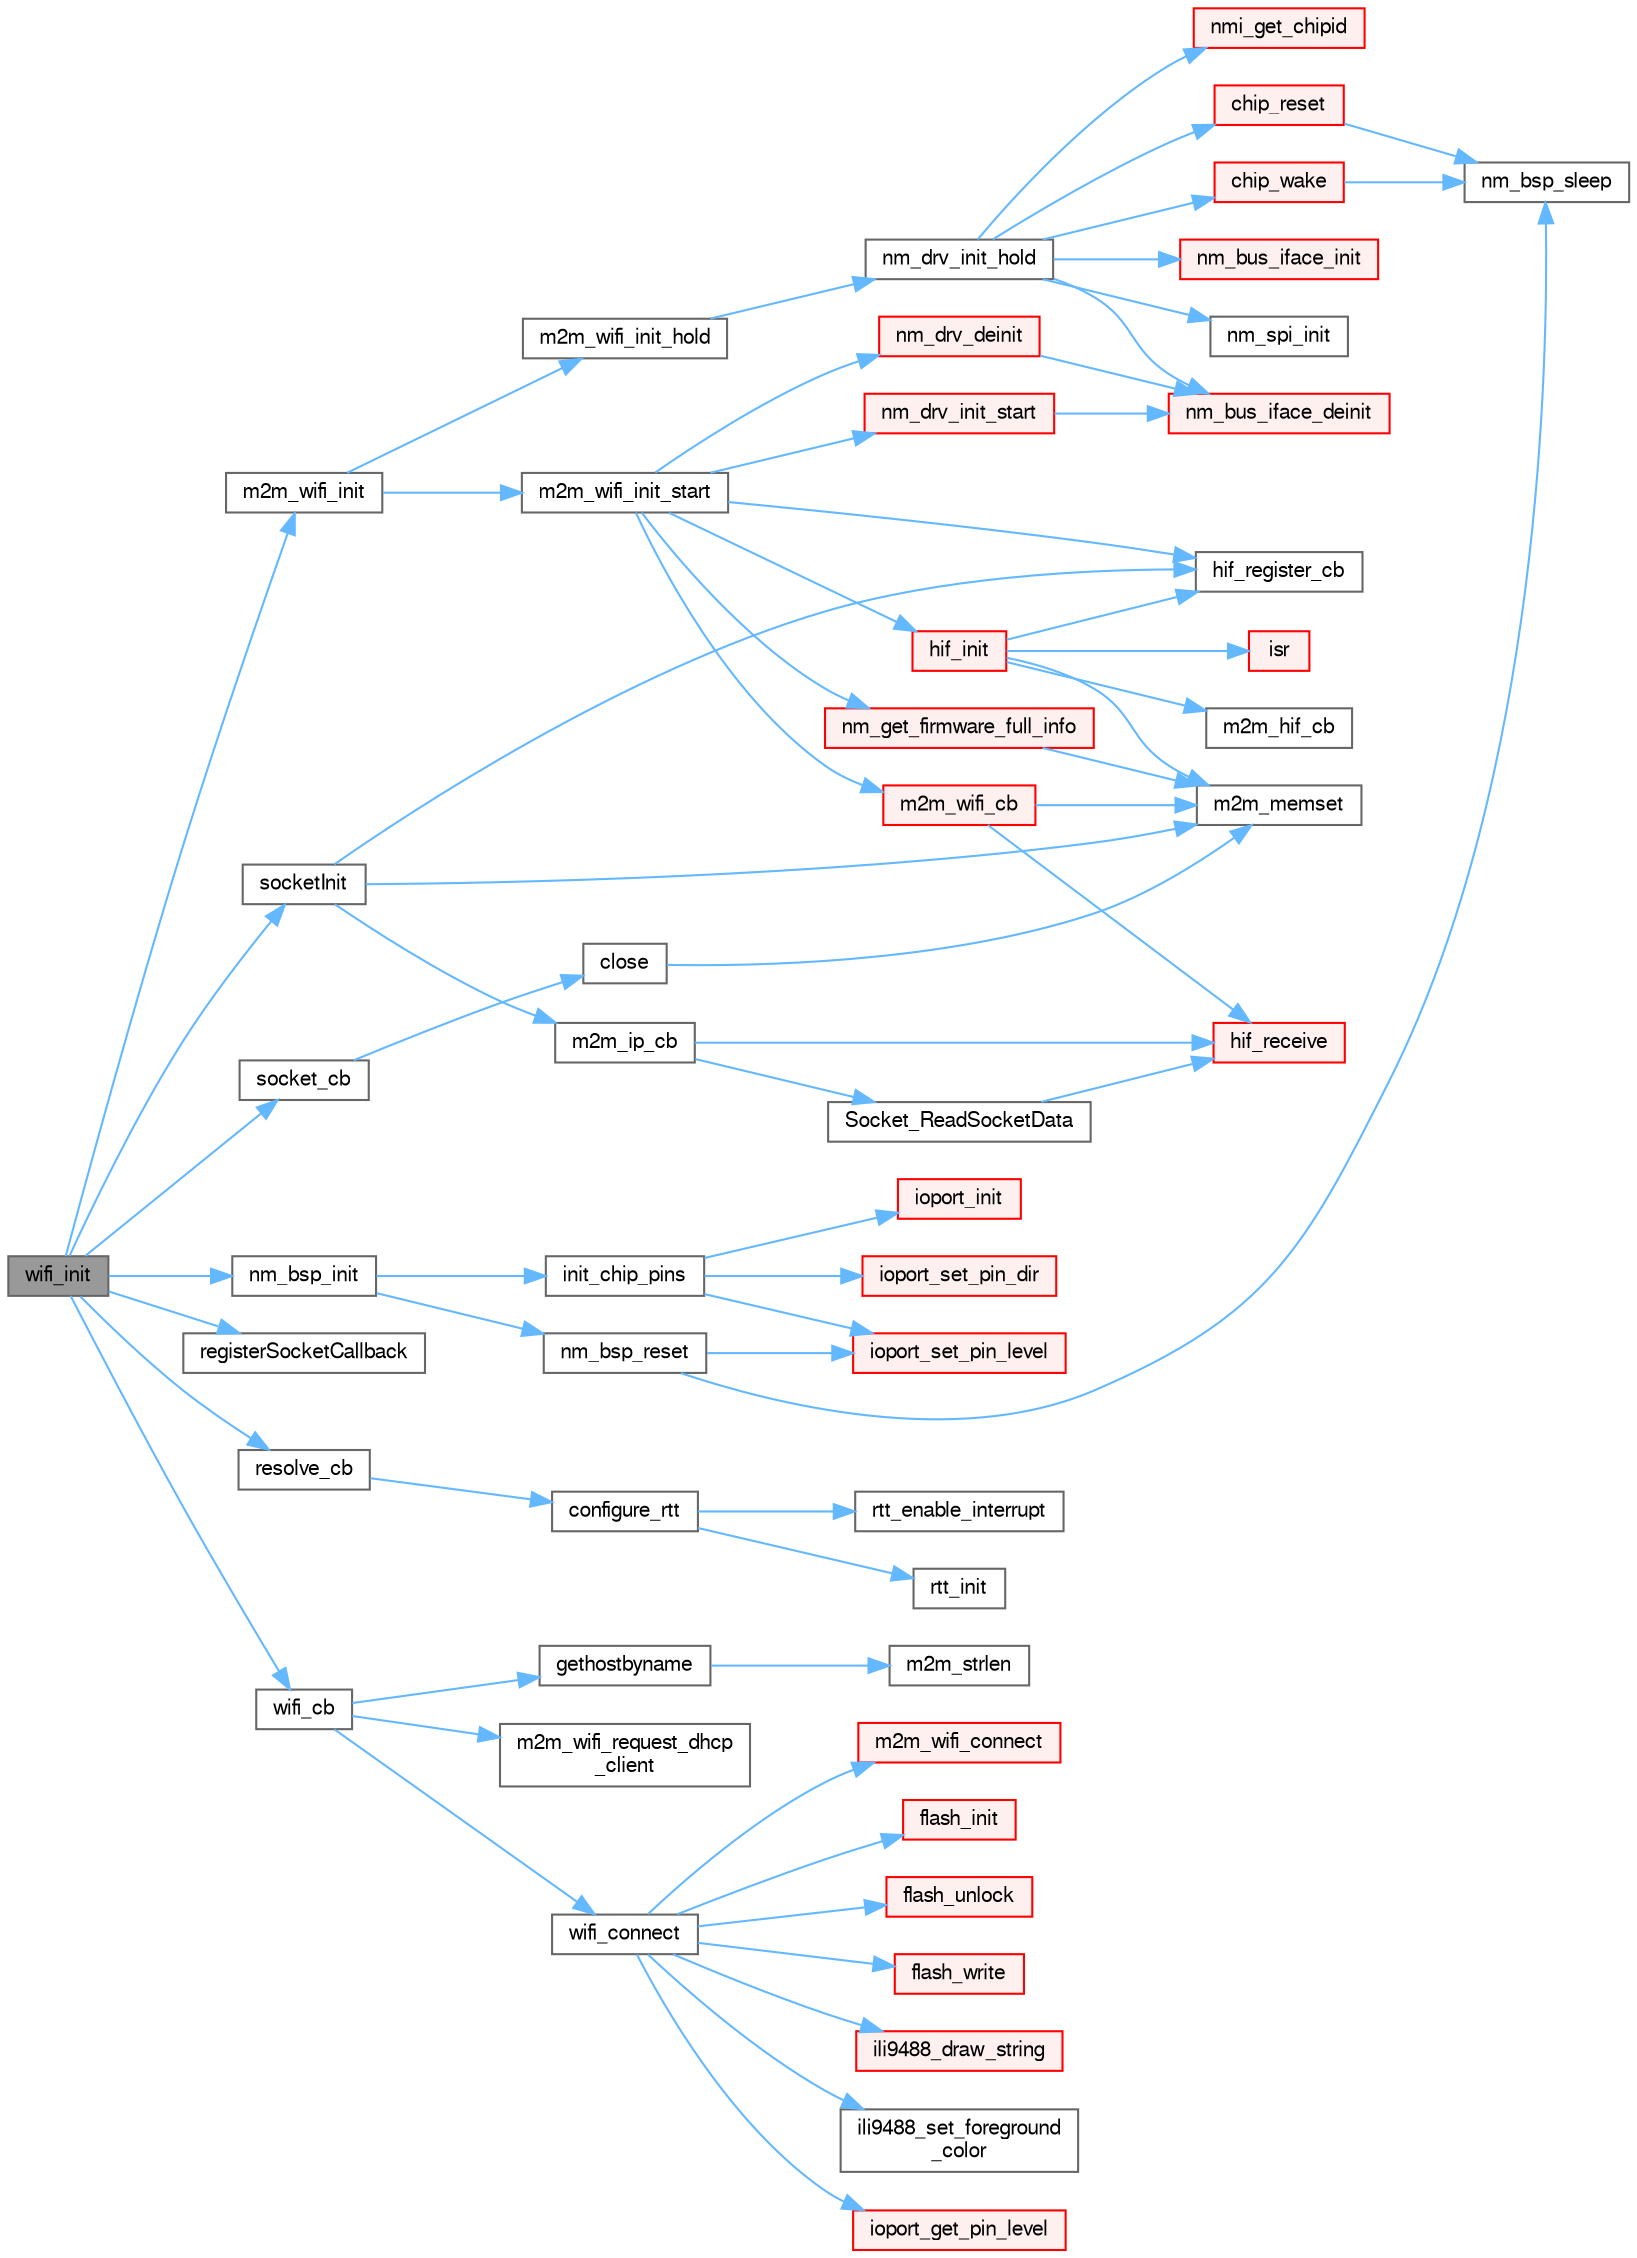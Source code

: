 digraph "wifi_init"
{
 // LATEX_PDF_SIZE
  bgcolor="transparent";
  edge [fontname=FreeSans,fontsize=10,labelfontname=FreeSans,labelfontsize=10];
  node [fontname=FreeSans,fontsize=10,shape=box,height=0.2,width=0.4];
  rankdir="LR";
  Node1 [label="wifi_init",height=0.2,width=0.4,color="gray40", fillcolor="grey60", style="filled", fontcolor="black",tooltip=" "];
  Node1 -> Node2 [color="steelblue1",style="solid"];
  Node2 [label="m2m_wifi_init",height=0.2,width=0.4,color="grey40", fillcolor="white", style="filled",URL="$group___w_l_a_n_i_n_i_t.html#ga73c734812e844d96d860c4e93e9daf35",tooltip="Synchronous API to initialize the WINC driver."];
  Node2 -> Node3 [color="steelblue1",style="solid"];
  Node3 [label="m2m_wifi_init_hold",height=0.2,width=0.4,color="grey40", fillcolor="white", style="filled",URL="$group___w_l_a_n_i_n_i_t.html#gad5a28981a30a86ff934c36276e6c406a",tooltip="First part of m2m_wifi_init, up to the point of initializing SPI for flash access."];
  Node3 -> Node4 [color="steelblue1",style="solid"];
  Node4 [label="nm_drv_init_hold",height=0.2,width=0.4,color="grey40", fillcolor="white", style="filled",URL="$nmdrv_8c.html#a221982f7720b56973f8d52a97eff6f6a",tooltip=" "];
  Node4 -> Node5 [color="steelblue1",style="solid"];
  Node5 [label="chip_reset",height=0.2,width=0.4,color="red", fillcolor="#FFF0F0", style="filled",URL="$nmasic_8c.html#a6a4516bd3101cf65fa64750b98a9a9b9",tooltip=" "];
  Node5 -> Node6 [color="steelblue1",style="solid"];
  Node6 [label="nm_bsp_sleep",height=0.2,width=0.4,color="grey40", fillcolor="white", style="filled",URL="$group___nm_bsp_sleep_fn.html#gadbf38ddf0138d8e0a4e4720909a7b081",tooltip="Used to put the host to sleep for the specified duration (in milliseconds). Forcing the host to sleep..."];
  Node4 -> Node19 [color="steelblue1",style="solid"];
  Node19 [label="chip_wake",height=0.2,width=0.4,color="red", fillcolor="#FFF0F0", style="filled",URL="$nmasic_8c.html#abe05d6f4afa80ace3bd105d63dceda52",tooltip=" "];
  Node19 -> Node6 [color="steelblue1",style="solid"];
  Node4 -> Node26 [color="steelblue1",style="solid"];
  Node26 [label="nm_bus_iface_deinit",height=0.2,width=0.4,color="red", fillcolor="#FFF0F0", style="filled",URL="$nmbus_8c.html#afd8c7289de1cbf00464909c5c491b088",tooltip="Deinitialize bus interface."];
  Node4 -> Node35 [color="steelblue1",style="solid"];
  Node35 [label="nm_bus_iface_init",height=0.2,width=0.4,color="red", fillcolor="#FFF0F0", style="filled",URL="$nmbus_8c.html#aaafc1bd52ccd798c512173f18543b966",tooltip=" "];
  Node4 -> Node68 [color="steelblue1",style="solid"];
  Node68 [label="nm_spi_init",height=0.2,width=0.4,color="grey40", fillcolor="white", style="filled",URL="$nmspi_8h.html#ad47b5973430e547dd904b98a542b9ece",tooltip="Initialize the SPI."];
  Node4 -> Node69 [color="steelblue1",style="solid"];
  Node69 [label="nmi_get_chipid",height=0.2,width=0.4,color="red", fillcolor="#FFF0F0", style="filled",URL="$nmasic_8c.html#a2325ac5878275e4ca3f99675cf78be72",tooltip=" "];
  Node2 -> Node70 [color="steelblue1",style="solid"];
  Node70 [label="m2m_wifi_init_start",height=0.2,width=0.4,color="grey40", fillcolor="white", style="filled",URL="$group___w_l_a_n_i_n_i_t.html#gaaa336caab8c839a8348901e63f9a1b38",tooltip="Second part of m2m_wifi_init, continuing from where m2m_wifi_init_hold left off."];
  Node70 -> Node71 [color="steelblue1",style="solid"];
  Node71 [label="hif_init",height=0.2,width=0.4,color="red", fillcolor="#FFF0F0", style="filled",URL="$m2m__hif_8c.html#acf3e2097e5a37d69e851250de3012de6",tooltip="To initialize HIF layer."];
  Node71 -> Node72 [color="steelblue1",style="solid"];
  Node72 [label="hif_register_cb",height=0.2,width=0.4,color="grey40", fillcolor="white", style="filled",URL="$m2m__hif_8c.html#a63f14be680fcf28f96912ee6e6f28be9",tooltip=" "];
  Node71 -> Node73 [color="steelblue1",style="solid"];
  Node73 [label="isr",height=0.2,width=0.4,color="red", fillcolor="#FFF0F0", style="filled",URL="$m2m__hif_8c.html#ad3c50b24a4b59659a8219108a080c7cc",tooltip=" "];
  Node71 -> Node78 [color="steelblue1",style="solid"];
  Node78 [label="m2m_hif_cb",height=0.2,width=0.4,color="grey40", fillcolor="white", style="filled",URL="$m2m__hif_8c.html#a249ad005eef934adc3f27e76f1ed3f5b",tooltip="WiFi call back function."];
  Node71 -> Node79 [color="steelblue1",style="solid"];
  Node79 [label="m2m_memset",height=0.2,width=0.4,color="grey40", fillcolor="white", style="filled",URL="$group___c_o_m_m_o_n_a_p_i.html#ga245e71a174d65f12926883f76752df93",tooltip="Set specified number of data bytes in specified data buffer to specified value."];
  Node70 -> Node72 [color="steelblue1",style="solid"];
  Node70 -> Node92 [color="steelblue1",style="solid"];
  Node92 [label="m2m_wifi_cb",height=0.2,width=0.4,color="red", fillcolor="#FFF0F0", style="filled",URL="$group__winc1500__group.html#ga2116716272ed67157128a6d0a58c1750",tooltip=" "];
  Node92 -> Node93 [color="steelblue1",style="solid"];
  Node93 [label="hif_receive",height=0.2,width=0.4,color="red", fillcolor="#FFF0F0", style="filled",URL="$m2m__hif_8c.html#a8170ed0e1b42ae496c6126a254457006",tooltip=" "];
  Node92 -> Node79 [color="steelblue1",style="solid"];
  Node70 -> Node100 [color="steelblue1",style="solid"];
  Node100 [label="nm_drv_deinit",height=0.2,width=0.4,color="red", fillcolor="#FFF0F0", style="filled",URL="$nmdrv_8c.html#a444c8058e44c2381fcceac93a5f53a3c",tooltip=" "];
  Node100 -> Node26 [color="steelblue1",style="solid"];
  Node70 -> Node110 [color="steelblue1",style="solid"];
  Node110 [label="nm_drv_init_start",height=0.2,width=0.4,color="red", fillcolor="#FFF0F0", style="filled",URL="$nmdrv_8c.html#a251e8bf1913f13cc0422ac5a2d84f241",tooltip=" "];
  Node110 -> Node26 [color="steelblue1",style="solid"];
  Node70 -> Node115 [color="steelblue1",style="solid"];
  Node115 [label="nm_get_firmware_full_info",height=0.2,width=0.4,color="red", fillcolor="#FFF0F0", style="filled",URL="$nmdrv_8c.html#ac9bdfec3fb8cbc8f088373ec2e4bead8",tooltip="Get Firmware version info."];
  Node115 -> Node79 [color="steelblue1",style="solid"];
  Node1 -> Node116 [color="steelblue1",style="solid"];
  Node116 [label="nm_bsp_init",height=0.2,width=0.4,color="grey40", fillcolor="white", style="filled",URL="$group___nm_bsp_init_fn.html#ga91533a50cf3da832110a746b4a57789e",tooltip="This function is used to initialize the Board Support Package (BSP) in order to prepare the WINC befo..."];
  Node116 -> Node117 [color="steelblue1",style="solid"];
  Node117 [label="init_chip_pins",height=0.2,width=0.4,color="grey40", fillcolor="white", style="filled",URL="$nm__bsp__same70_8c.html#a35b8122ba907d2c6c8aaa450e3d13842",tooltip=" "];
  Node117 -> Node118 [color="steelblue1",style="solid"];
  Node118 [label="ioport_init",height=0.2,width=0.4,color="red", fillcolor="#FFF0F0", style="filled",URL="$group__ioport__group.html#ga514c0fcce7d55e3211eaa67481103adc",tooltip="Initializes the IOPORT service, ready for use."];
  Node117 -> Node28 [color="steelblue1",style="solid"];
  Node28 [label="ioport_set_pin_dir",height=0.2,width=0.4,color="red", fillcolor="#FFF0F0", style="filled",URL="$group__ioport__group.html#ga2d3cad38c936cf010569927289262350",tooltip="Set direction for a single IOPORT pin."];
  Node117 -> Node47 [color="steelblue1",style="solid"];
  Node47 [label="ioport_set_pin_level",height=0.2,width=0.4,color="red", fillcolor="#FFF0F0", style="filled",URL="$group__ioport__group.html#ga4a68c82ba7e071467418ced856559035",tooltip="Set an IOPORT pin to a specified logical value."];
  Node116 -> Node46 [color="steelblue1",style="solid"];
  Node46 [label="nm_bsp_reset",height=0.2,width=0.4,color="grey40", fillcolor="white", style="filled",URL="$group___nm_bsp_reset_fn.html#ga3e540428a9246a27c61999ecb7e13d05",tooltip="Reset WINC1500 SoC by setting CHIP_EN and RESET_N signals low, CHIP_EN high then RESET_N high."];
  Node46 -> Node47 [color="steelblue1",style="solid"];
  Node46 -> Node6 [color="steelblue1",style="solid"];
  Node1 -> Node120 [color="steelblue1",style="solid"];
  Node120 [label="registerSocketCallback",height=0.2,width=0.4,color="grey40", fillcolor="white", style="filled",URL="$group___socket_callback_fn.html#gaeb6be6be9f2cbaf61d3b27c8300b3677",tooltip=" "];
  Node1 -> Node121 [color="steelblue1",style="solid"];
  Node121 [label="resolve_cb",height=0.2,width=0.4,color="grey40", fillcolor="white", style="filled",URL="$main_8c.html#a3dd408d4eb8f3ef16a9e2f635c38022f",tooltip="Callback function of IP address."];
  Node121 -> Node122 [color="steelblue1",style="solid"];
  Node122 [label="configure_rtt",height=0.2,width=0.4,color="grey40", fillcolor="white", style="filled",URL="$main_8c.html#a2735e2c909c467cb64855e0db6e55ed1",tooltip="RTT configuration function."];
  Node122 -> Node123 [color="steelblue1",style="solid"];
  Node123 [label="rtt_enable_interrupt",height=0.2,width=0.4,color="grey40", fillcolor="white", style="filled",URL="$group__sam__drivers__rtt__group.html#gad5a64fb1fa7aa40c542bb1e529efee3a",tooltip="Enable RTT interrupts."];
  Node122 -> Node124 [color="steelblue1",style="solid"];
  Node124 [label="rtt_init",height=0.2,width=0.4,color="grey40", fillcolor="white", style="filled",URL="$group__sam__drivers__rtt__group.html#gad7429b4bf682e8a7f130b91be711acfc",tooltip="Initialize the given RTT."];
  Node1 -> Node125 [color="steelblue1",style="solid"];
  Node125 [label="socket_cb",height=0.2,width=0.4,color="grey40", fillcolor="white", style="filled",URL="$main_8c.html#aab87dad6b3d0ff7dedcf8cb0fbadedbf",tooltip="Callback function of TCP client socket."];
  Node125 -> Node126 [color="steelblue1",style="solid"];
  Node126 [label="close",height=0.2,width=0.4,color="grey40", fillcolor="white", style="filled",URL="$group___close_socket_fn.html#ga0bd24b8455319e7c40b61a0835b25bb1",tooltip=" "];
  Node126 -> Node79 [color="steelblue1",style="solid"];
  Node1 -> Node127 [color="steelblue1",style="solid"];
  Node127 [label="socketInit",height=0.2,width=0.4,color="grey40", fillcolor="white", style="filled",URL="$group___socket_initialization_fn.html#ga5878b0f388e1d04b6f986f61a607ae4a",tooltip=" "];
  Node127 -> Node72 [color="steelblue1",style="solid"];
  Node127 -> Node128 [color="steelblue1",style="solid"];
  Node128 [label="m2m_ip_cb",height=0.2,width=0.4,color="grey40", fillcolor="white", style="filled",URL="$socket_8c.html#a77768d270b2dd31f64c40856ebec49d7",tooltip=" "];
  Node128 -> Node93 [color="steelblue1",style="solid"];
  Node128 -> Node129 [color="steelblue1",style="solid"];
  Node129 [label="Socket_ReadSocketData",height=0.2,width=0.4,color="grey40", fillcolor="white", style="filled",URL="$socket_8c.html#a95a7e74a3daf2f452941a4fc154c054e",tooltip=" "];
  Node129 -> Node93 [color="steelblue1",style="solid"];
  Node127 -> Node79 [color="steelblue1",style="solid"];
  Node1 -> Node130 [color="steelblue1",style="solid"];
  Node130 [label="wifi_cb",height=0.2,width=0.4,color="grey40", fillcolor="white", style="filled",URL="$main_8c.html#a63f81c425ab402dce2cbfbd35b6818c2",tooltip="Callback to get the Wi-Fi status update."];
  Node130 -> Node131 [color="steelblue1",style="solid"];
  Node131 [label="gethostbyname",height=0.2,width=0.4,color="grey40", fillcolor="white", style="filled",URL="$group__gethostbyname_fn.html#ga9a396dd2a0d39e8421a5271ee1ea263e",tooltip=" "];
  Node131 -> Node132 [color="steelblue1",style="solid"];
  Node132 [label="m2m_strlen",height=0.2,width=0.4,color="grey40", fillcolor="white", style="filled",URL="$group___c_o_m_m_o_n_a_p_i.html#ga7ab2c19ce29ea364fb1653765732172f",tooltip="Returns the length of a null terminated string buffer."];
  Node130 -> Node133 [color="steelblue1",style="solid"];
  Node133 [label="m2m_wifi_request_dhcp\l_client",height=0.2,width=0.4,color="grey40", fillcolor="white", style="filled",URL="$group___w_l_a_n_c_o_n_n_e_c_t.html#gae984c86859024004e1c4f08287e1f200",tooltip="Legacy (deprecated) Asynchronous API for starting a DHCP client on the WINC IC."];
  Node130 -> Node134 [color="steelblue1",style="solid"];
  Node134 [label="wifi_connect",height=0.2,width=0.4,color="grey40", fillcolor="white", style="filled",URL="$main_8c.html#a68c1b0db091d8bb30ccc8f140101efce",tooltip=" "];
  Node134 -> Node135 [color="steelblue1",style="solid"];
  Node135 [label="flash_init",height=0.2,width=0.4,color="red", fillcolor="#FFF0F0", style="filled",URL="$group__sam__services__flash__efc__group.html#ga0c80af0123bd16120b4dd8ededdafc1e",tooltip="Initialize the flash service."];
  Node134 -> Node138 [color="steelblue1",style="solid"];
  Node138 [label="flash_unlock",height=0.2,width=0.4,color="red", fillcolor="#FFF0F0", style="filled",URL="$group__sam__services__flash__efc__group.html#ga92967c09ee59e053fb9e2d9c809bea76",tooltip="Unlock all the regions in the given address range."];
  Node134 -> Node148 [color="steelblue1",style="solid"];
  Node148 [label="flash_write",height=0.2,width=0.4,color="red", fillcolor="#FFF0F0", style="filled",URL="$group__sam__services__flash__efc__group.html#gaff74a2ae2a121218712ce10439a86362",tooltip="Write a data buffer on flash."];
  Node134 -> Node152 [color="steelblue1",style="solid"];
  Node152 [label="ili9488_draw_string",height=0.2,width=0.4,color="red", fillcolor="#FFF0F0", style="filled",URL="$group__ili9488__display__group.html#ga34c0cd3a1a7ac63ddb3286c12ff92733",tooltip="Draw a string on LCD."];
  Node134 -> Node167 [color="steelblue1",style="solid"];
  Node167 [label="ili9488_set_foreground\l_color",height=0.2,width=0.4,color="grey40", fillcolor="white", style="filled",URL="$group__ili9488__display__group.html#gac3013068c26fe39b434fad37e3f7a56e",tooltip="Set foreground color."];
  Node134 -> Node168 [color="steelblue1",style="solid"];
  Node168 [label="ioport_get_pin_level",height=0.2,width=0.4,color="red", fillcolor="#FFF0F0", style="filled",URL="$group__ioport__group.html#ga2d23ff7094fbf483c45f7c081ebd389b",tooltip="Get current value of an IOPORT pin, which has been configured as an input."];
  Node134 -> Node170 [color="steelblue1",style="solid"];
  Node170 [label="m2m_wifi_connect",height=0.2,width=0.4,color="red", fillcolor="#FFF0F0", style="filled",URL="$group___w_l_a_n_c_o_n_n_e_c_t.html#gac7873639780b6a098a5476d133e68130",tooltip="DEPRECATED in v19.6.1 - Kept only for legacy purposes.  Legacy asynchronous API to request connection..."];
}

